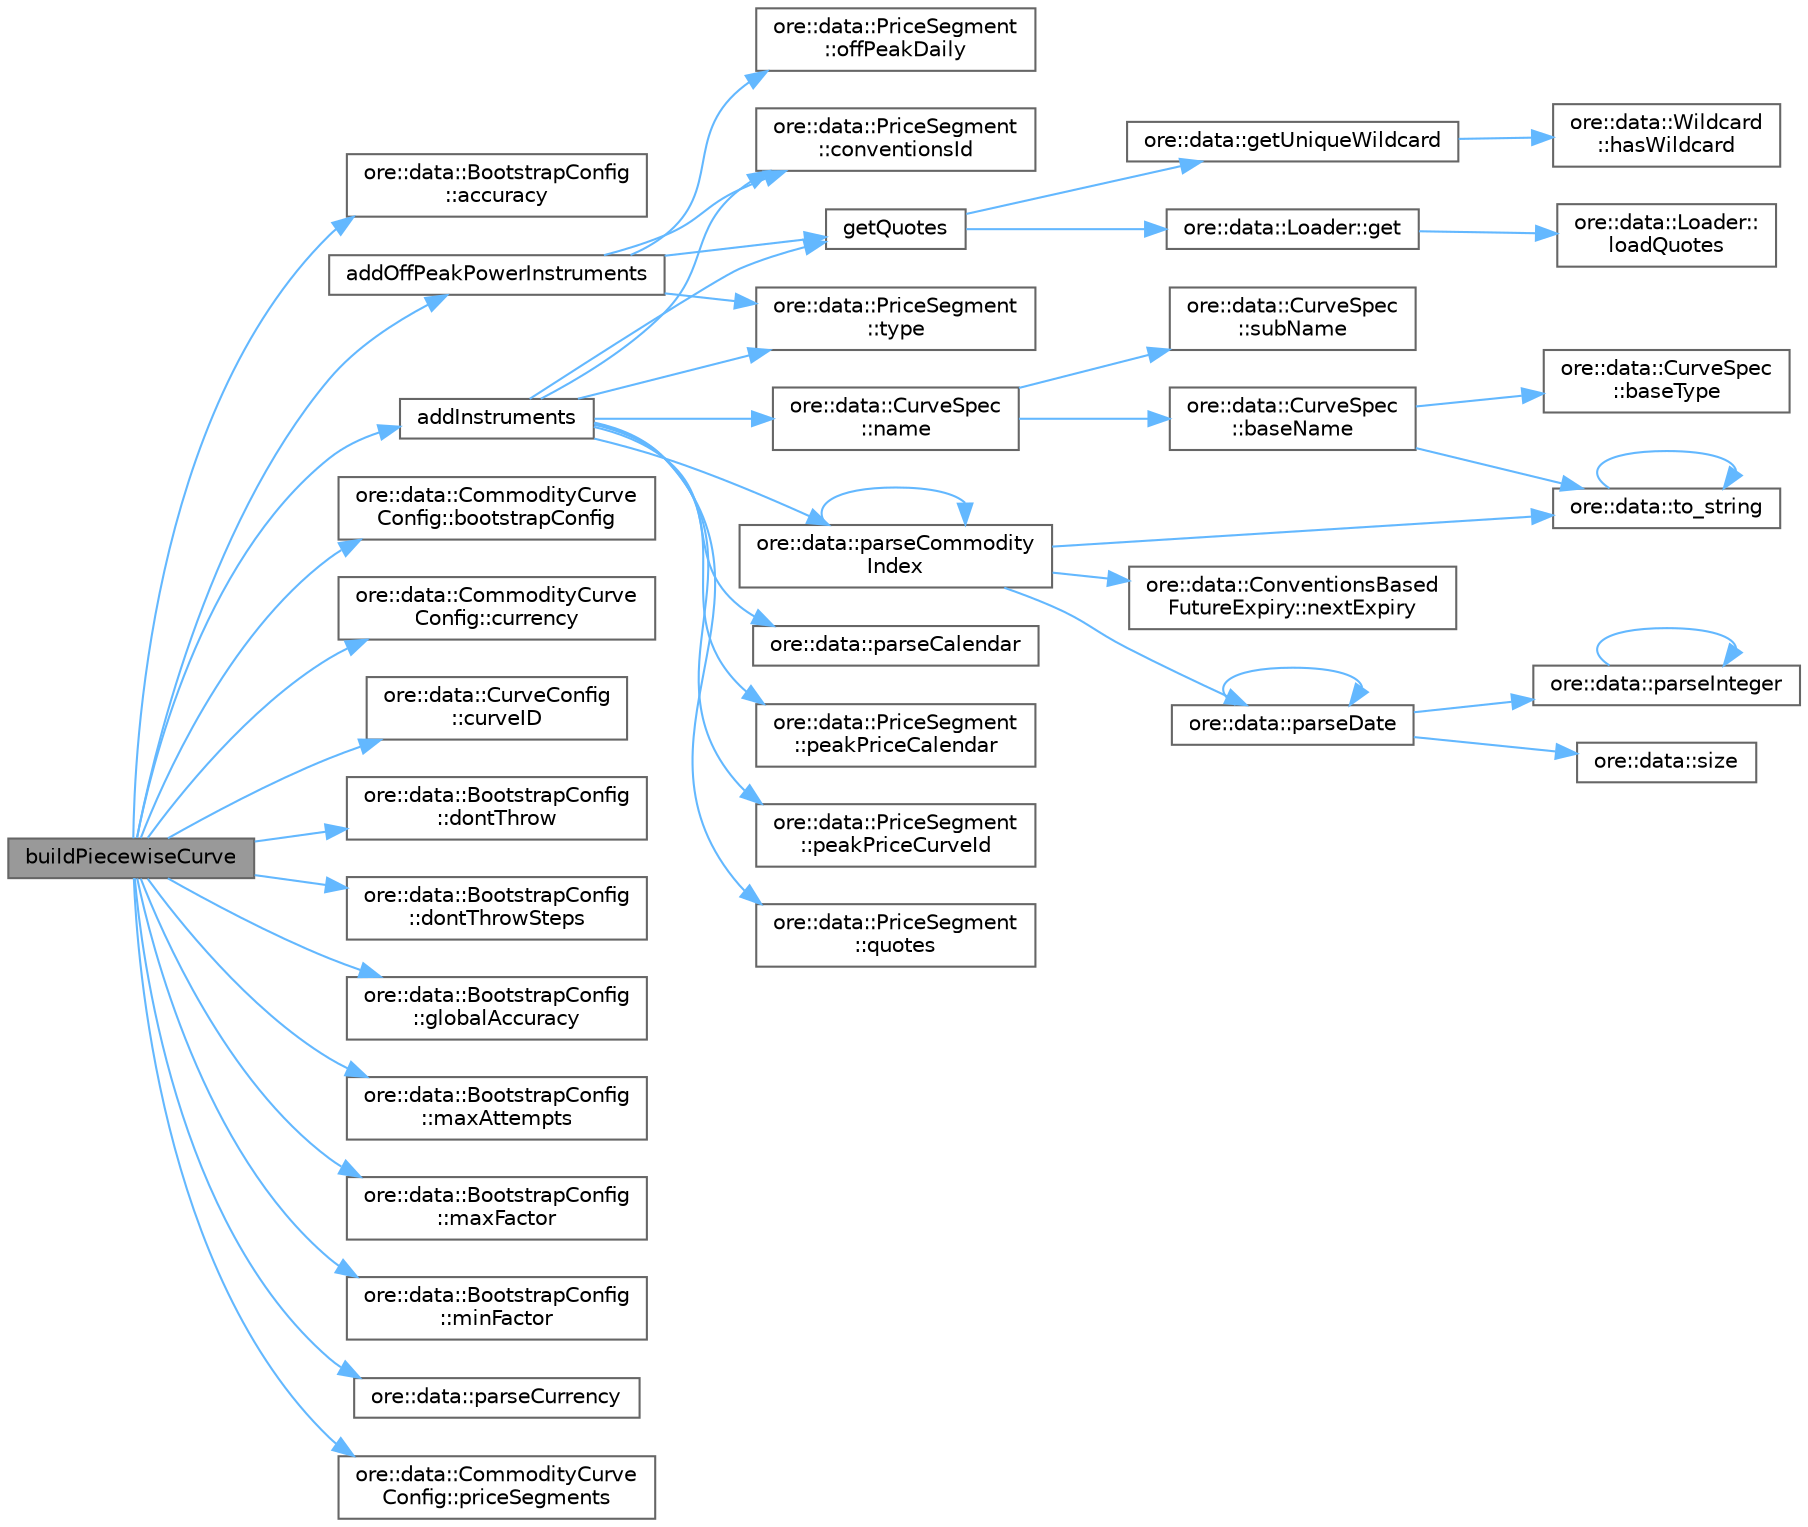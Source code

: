 digraph "buildPiecewiseCurve"
{
 // INTERACTIVE_SVG=YES
 // LATEX_PDF_SIZE
  bgcolor="transparent";
  edge [fontname=Helvetica,fontsize=10,labelfontname=Helvetica,labelfontsize=10];
  node [fontname=Helvetica,fontsize=10,shape=box,height=0.2,width=0.4];
  rankdir="LR";
  Node1 [label="buildPiecewiseCurve",height=0.2,width=0.4,color="gray40", fillcolor="grey60", style="filled", fontcolor="black",tooltip="Build commodity piecewise price curve."];
  Node1 -> Node2 [color="steelblue1",style="solid"];
  Node2 [label="ore::data::BootstrapConfig\l::accuracy",height=0.2,width=0.4,color="grey40", fillcolor="white", style="filled",URL="$classore_1_1data_1_1_bootstrap_config.html#a4ba2111387b298a4ba86c4e1a4a1937b",tooltip=" "];
  Node1 -> Node3 [color="steelblue1",style="solid"];
  Node3 [label="addInstruments",height=0.2,width=0.4,color="grey40", fillcolor="white", style="filled",URL="$classore_1_1data_1_1_commodity_curve.html#afb12407f81eadbfd2463e61f4898c7ac",tooltip=" "];
  Node3 -> Node4 [color="steelblue1",style="solid"];
  Node4 [label="ore::data::PriceSegment\l::conventionsId",height=0.2,width=0.4,color="grey40", fillcolor="white", style="filled",URL="$classore_1_1data_1_1_price_segment.html#a9d59d2b80215ae0a3334e075cb40e609",tooltip=" "];
  Node3 -> Node5 [color="steelblue1",style="solid"];
  Node5 [label="getQuotes",height=0.2,width=0.4,color="grey40", fillcolor="white", style="filled",URL="$classore_1_1data_1_1_commodity_curve.html#a9a04717f9a8e0adafeb57d34753348b1",tooltip="Get the configured quotes. If filter is true, remove tenor based quotes and quotes with expiry before..."];
  Node5 -> Node6 [color="steelblue1",style="solid"];
  Node6 [label="ore::data::Loader::get",height=0.2,width=0.4,color="grey40", fillcolor="white", style="filled",URL="$classore_1_1data_1_1_loader.html#a19d9f6f808db2631247ec12ffe291225",tooltip="get quote by its unique name, throws if not existent, override in derived classes for performance"];
  Node6 -> Node7 [color="steelblue1",style="solid"];
  Node7 [label="ore::data::Loader::\lloadQuotes",height=0.2,width=0.4,color="grey40", fillcolor="white", style="filled",URL="$classore_1_1data_1_1_loader.html#a0086c4f946085ef0b9d5c56bd1539f91",tooltip="get all quotes, TODO change the return value to std::set"];
  Node5 -> Node8 [color="steelblue1",style="solid"];
  Node8 [label="ore::data::getUniqueWildcard",height=0.2,width=0.4,color="grey40", fillcolor="white", style="filled",URL="$namespaceore_1_1data.html#afb4bd26f4cf89fd9281278c484e0f9c3",tooltip="checks if at most one element in C has a wild card and returns it in this case"];
  Node8 -> Node9 [color="steelblue1",style="solid"];
  Node9 [label="ore::data::Wildcard\l::hasWildcard",height=0.2,width=0.4,color="grey40", fillcolor="white", style="filled",URL="$classore_1_1data_1_1_wildcard.html#a2c8716c3eecd1edf1c1675aa730d59e3",tooltip=" "];
  Node3 -> Node10 [color="steelblue1",style="solid"];
  Node10 [label="ore::data::CurveSpec\l::name",height=0.2,width=0.4,color="grey40", fillcolor="white", style="filled",URL="$classore_1_1data_1_1_curve_spec.html#afa7a10b4b56522f03c698ac514b0f844",tooltip="returns the unique curve name"];
  Node10 -> Node11 [color="steelblue1",style="solid"];
  Node11 [label="ore::data::CurveSpec\l::baseName",height=0.2,width=0.4,color="grey40", fillcolor="white", style="filled",URL="$classore_1_1data_1_1_curve_spec.html#a3d24768215bf6280c80eca3930ea3f55",tooltip=" "];
  Node11 -> Node12 [color="steelblue1",style="solid"];
  Node12 [label="ore::data::CurveSpec\l::baseType",height=0.2,width=0.4,color="grey40", fillcolor="white", style="filled",URL="$classore_1_1data_1_1_curve_spec.html#a0106d2fb6472e64456c6ebd018aa6300",tooltip=" "];
  Node11 -> Node13 [color="steelblue1",style="solid"];
  Node13 [label="ore::data::to_string",height=0.2,width=0.4,color="grey40", fillcolor="white", style="filled",URL="$namespaceore_1_1data.html#a86651dfeb5c18ee891f7a4734d8cf455",tooltip=" "];
  Node13 -> Node13 [color="steelblue1",style="solid"];
  Node10 -> Node14 [color="steelblue1",style="solid"];
  Node14 [label="ore::data::CurveSpec\l::subName",height=0.2,width=0.4,color="grey40", fillcolor="white", style="filled",URL="$classore_1_1data_1_1_curve_spec.html#a471fbcf9df5ab7ac2153495b4c8ac723",tooltip=" "];
  Node3 -> Node15 [color="steelblue1",style="solid"];
  Node15 [label="ore::data::parseCalendar",height=0.2,width=0.4,color="grey40", fillcolor="white", style="filled",URL="$group__utilities.html#ga0f72d6fcccae10a674bdcd5095200f14",tooltip="Convert text to QuantLib::Calendar."];
  Node3 -> Node16 [color="steelblue1",style="solid"];
  Node16 [label="ore::data::parseCommodity\lIndex",height=0.2,width=0.4,color="grey40", fillcolor="white", style="filled",URL="$namespaceore_1_1data.html#abd022b98516a69b335865f8c17a645cf",tooltip=" "];
  Node16 -> Node17 [color="steelblue1",style="solid"];
  Node17 [label="ore::data::ConventionsBased\lFutureExpiry::nextExpiry",height=0.2,width=0.4,color="grey40", fillcolor="white", style="filled",URL="$classore_1_1data_1_1_conventions_based_future_expiry.html#a2bd20c07171472e89c54943f2da6dffd",tooltip=" "];
  Node16 -> Node16 [color="steelblue1",style="solid"];
  Node16 -> Node18 [color="steelblue1",style="solid"];
  Node18 [label="ore::data::parseDate",height=0.2,width=0.4,color="grey40", fillcolor="white", style="filled",URL="$group__utilities.html#ga59b5fdda574d90facae95dec2d13040d",tooltip="Convert std::string to QuantLib::Date."];
  Node18 -> Node18 [color="steelblue1",style="solid"];
  Node18 -> Node19 [color="steelblue1",style="solid"];
  Node19 [label="ore::data::parseInteger",height=0.2,width=0.4,color="grey40", fillcolor="white", style="filled",URL="$group__utilities.html#gaecd67eda4fb5f4859bb8f6d383547721",tooltip="Convert text to QuantLib::Integer."];
  Node19 -> Node19 [color="steelblue1",style="solid"];
  Node18 -> Node20 [color="steelblue1",style="solid"];
  Node20 [label="ore::data::size",height=0.2,width=0.4,color="grey40", fillcolor="white", style="filled",URL="$namespaceore_1_1data.html#a777e216dee6069b548bb87da7152699e",tooltip=" "];
  Node16 -> Node13 [color="steelblue1",style="solid"];
  Node3 -> Node21 [color="steelblue1",style="solid"];
  Node21 [label="ore::data::PriceSegment\l::peakPriceCalendar",height=0.2,width=0.4,color="grey40", fillcolor="white", style="filled",URL="$classore_1_1data_1_1_price_segment.html#a278369ebaf76e31983908ab59bee3380",tooltip=" "];
  Node3 -> Node22 [color="steelblue1",style="solid"];
  Node22 [label="ore::data::PriceSegment\l::peakPriceCurveId",height=0.2,width=0.4,color="grey40", fillcolor="white", style="filled",URL="$classore_1_1data_1_1_price_segment.html#a54520ef949aadaad6600f1eacd3f606c",tooltip=" "];
  Node3 -> Node23 [color="steelblue1",style="solid"];
  Node23 [label="ore::data::PriceSegment\l::quotes",height=0.2,width=0.4,color="grey40", fillcolor="white", style="filled",URL="$classore_1_1data_1_1_price_segment.html#ab4850b56e8bad34c1c061fed3ade5d1a",tooltip=" "];
  Node3 -> Node24 [color="steelblue1",style="solid"];
  Node24 [label="ore::data::PriceSegment\l::type",height=0.2,width=0.4,color="grey40", fillcolor="white", style="filled",URL="$classore_1_1data_1_1_price_segment.html#a30c9abb76b73ff3014822f631d6b12de",tooltip=" "];
  Node1 -> Node25 [color="steelblue1",style="solid"];
  Node25 [label="addOffPeakPowerInstruments",height=0.2,width=0.4,color="grey40", fillcolor="white", style="filled",URL="$classore_1_1data_1_1_commodity_curve.html#ad964fbfa1aff4319eb169a8cff4e62de",tooltip="Special method to add instruments when the priceSegment is OffPeakPowerDaily."];
  Node25 -> Node4 [color="steelblue1",style="solid"];
  Node25 -> Node5 [color="steelblue1",style="solid"];
  Node25 -> Node26 [color="steelblue1",style="solid"];
  Node26 [label="ore::data::PriceSegment\l::offPeakDaily",height=0.2,width=0.4,color="grey40", fillcolor="white", style="filled",URL="$classore_1_1data_1_1_price_segment.html#a3835aeb04122b6634ee901ba24d6dd5d",tooltip=" "];
  Node25 -> Node24 [color="steelblue1",style="solid"];
  Node1 -> Node27 [color="steelblue1",style="solid"];
  Node27 [label="ore::data::CommodityCurve\lConfig::bootstrapConfig",height=0.2,width=0.4,color="grey40", fillcolor="white", style="filled",URL="$classore_1_1data_1_1_commodity_curve_config.html#a7f8def0de08485e04ed749610df671a4",tooltip=" "];
  Node1 -> Node28 [color="steelblue1",style="solid"];
  Node28 [label="ore::data::CommodityCurve\lConfig::currency",height=0.2,width=0.4,color="grey40", fillcolor="white", style="filled",URL="$classore_1_1data_1_1_commodity_curve_config.html#a2308ac047ded968a38adfe56f4134813",tooltip=" "];
  Node1 -> Node29 [color="steelblue1",style="solid"];
  Node29 [label="ore::data::CurveConfig\l::curveID",height=0.2,width=0.4,color="grey40", fillcolor="white", style="filled",URL="$classore_1_1data_1_1_curve_config.html#a469f15054f3eb55783dfeb953fdf4373",tooltip=" "];
  Node1 -> Node30 [color="steelblue1",style="solid"];
  Node30 [label="ore::data::BootstrapConfig\l::dontThrow",height=0.2,width=0.4,color="grey40", fillcolor="white", style="filled",URL="$classore_1_1data_1_1_bootstrap_config.html#a056553fdbcc47acb6cb7f41c70200e54",tooltip=" "];
  Node1 -> Node31 [color="steelblue1",style="solid"];
  Node31 [label="ore::data::BootstrapConfig\l::dontThrowSteps",height=0.2,width=0.4,color="grey40", fillcolor="white", style="filled",URL="$classore_1_1data_1_1_bootstrap_config.html#a252d04640f75a3b42dc7eae0dd024ff2",tooltip=" "];
  Node1 -> Node32 [color="steelblue1",style="solid"];
  Node32 [label="ore::data::BootstrapConfig\l::globalAccuracy",height=0.2,width=0.4,color="grey40", fillcolor="white", style="filled",URL="$classore_1_1data_1_1_bootstrap_config.html#a271ae4c212978735efced0a54ddeb364",tooltip=" "];
  Node1 -> Node33 [color="steelblue1",style="solid"];
  Node33 [label="ore::data::BootstrapConfig\l::maxAttempts",height=0.2,width=0.4,color="grey40", fillcolor="white", style="filled",URL="$classore_1_1data_1_1_bootstrap_config.html#ab63463d47e95b8670f52c1d2b31b0728",tooltip=" "];
  Node1 -> Node34 [color="steelblue1",style="solid"];
  Node34 [label="ore::data::BootstrapConfig\l::maxFactor",height=0.2,width=0.4,color="grey40", fillcolor="white", style="filled",URL="$classore_1_1data_1_1_bootstrap_config.html#a22e5b9ebccd961a9c52d8e99f4a6238e",tooltip=" "];
  Node1 -> Node35 [color="steelblue1",style="solid"];
  Node35 [label="ore::data::BootstrapConfig\l::minFactor",height=0.2,width=0.4,color="grey40", fillcolor="white", style="filled",URL="$classore_1_1data_1_1_bootstrap_config.html#a57e0abb011846e5fd4855964d124b74e",tooltip=" "];
  Node1 -> Node36 [color="steelblue1",style="solid"];
  Node36 [label="ore::data::parseCurrency",height=0.2,width=0.4,color="grey40", fillcolor="white", style="filled",URL="$group__utilities.html#ga6e9e781a58e78200301c76161589fc7b",tooltip="Convert text to QuantLib::Currency."];
  Node1 -> Node37 [color="steelblue1",style="solid"];
  Node37 [label="ore::data::CommodityCurve\lConfig::priceSegments",height=0.2,width=0.4,color="grey40", fillcolor="white", style="filled",URL="$classore_1_1data_1_1_commodity_curve_config.html#a518d94eba605c4ec5a3c775083f5f0e2",tooltip=" "];
}
